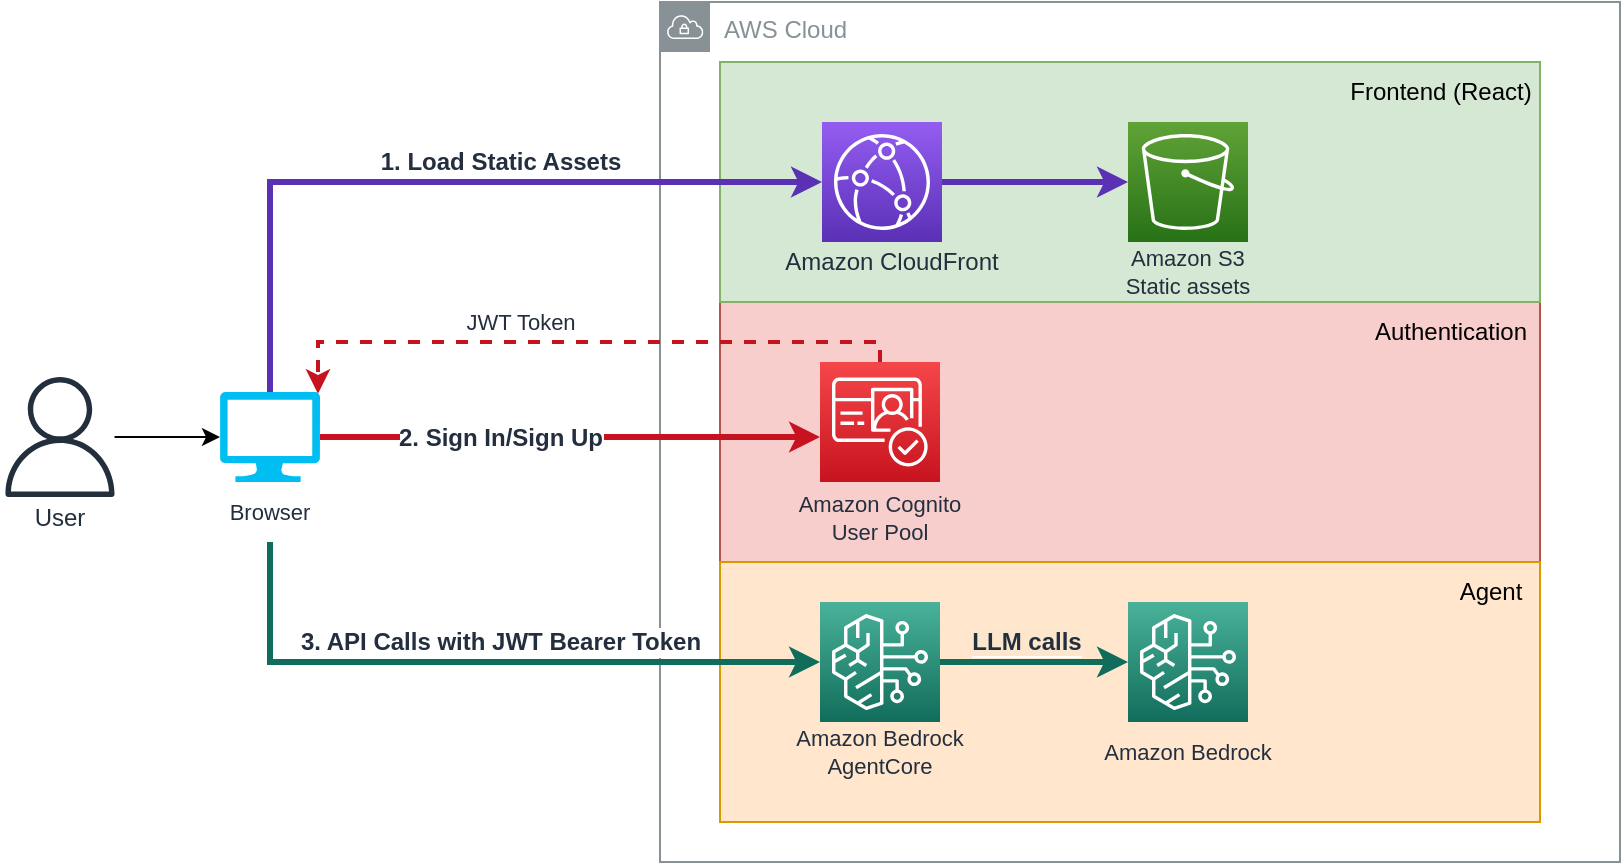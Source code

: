 <mxfile version="27.0.5">
  <diagram name="AWS AgentCore Simple Architecture" id="simple-architecture">
    <mxGraphModel dx="2052" dy="1258" grid="1" gridSize="10" guides="1" tooltips="1" connect="1" arrows="1" fold="1" page="1" pageScale="1" pageWidth="1169" pageHeight="827" math="0" shadow="0">
      <root>
        <mxCell id="0" />
        <mxCell id="1" parent="0" />
        <mxCell id="OhggSYJSpCa1kSrFaGi9-24" value="AWS Cloud" style="sketch=0;outlineConnect=0;gradientColor=none;html=1;whiteSpace=wrap;fontSize=12;fontStyle=0;shape=mxgraph.aws4.group;grIcon=mxgraph.aws4.group_vpc;strokeColor=#879196;fillColor=none;verticalAlign=top;align=left;spacingLeft=30;fontColor=#879196;dashed=0;" parent="1" vertex="1">
          <mxGeometry x="370" y="40" width="480" height="430" as="geometry" />
        </mxCell>
        <mxCell id="OhggSYJSpCa1kSrFaGi9-17" value="" style="rounded=0;whiteSpace=wrap;html=1;fillColor=#f8cecc;strokeColor=#b85450;" parent="1" vertex="1">
          <mxGeometry x="400" y="190" width="410" height="130" as="geometry" />
        </mxCell>
        <mxCell id="OhggSYJSpCa1kSrFaGi9-16" value="" style="rounded=0;whiteSpace=wrap;html=1;fillColor=#d5e8d4;strokeColor=#82b366;" parent="1" vertex="1">
          <mxGeometry x="400" y="70" width="410" height="120" as="geometry" />
        </mxCell>
        <mxCell id="user" value="" style="sketch=0;outlineConnect=0;fontColor=#232F3E;gradientColor=none;fillColor=#232F3D;strokeColor=none;dashed=0;verticalLabelPosition=bottom;verticalAlign=top;align=center;html=1;fontSize=12;fontStyle=0;aspect=fixed;pointerEvents=1;shape=mxgraph.aws4.user;" parent="1" vertex="1">
          <mxGeometry x="40" y="227.5" width="60" height="60" as="geometry" />
        </mxCell>
        <mxCell id="user-label" value="User" style="text;html=1;strokeColor=none;fillColor=none;align=center;verticalAlign=middle;whiteSpace=wrap;rounded=0;fontSize=12;fontColor=#232F3E;" parent="1" vertex="1">
          <mxGeometry x="40" y="287.5" width="60" height="20" as="geometry" />
        </mxCell>
        <mxCell id="flow1" value="1. Load Static Assets" style="edgeStyle=orthogonalEdgeStyle;rounded=0;orthogonalLoop=1;jettySize=auto;html=1;strokeColor=#5A30B5;strokeWidth=3;fontColor=#232F3E;fontSize=12;fontStyle=1;entryX=0;entryY=0.5;entryDx=0;entryDy=0;entryPerimeter=0;exitX=0.5;exitY=0;exitDx=0;exitDy=0;exitPerimeter=0;" parent="1" source="OhggSYJSpCa1kSrFaGi9-1" target="cloudfront" edge="1">
          <mxGeometry x="0.155" y="10" relative="1" as="geometry">
            <mxPoint as="offset" />
            <mxPoint x="220" y="245" as="sourcePoint" />
          </mxGeometry>
        </mxCell>
        <mxCell id="flow1b" value="" style="edgeStyle=orthogonalEdgeStyle;rounded=0;orthogonalLoop=1;jettySize=auto;html=1;strokeColor=#5A30B5;strokeWidth=3;" parent="1" source="cloudfront" target="s3" edge="1">
          <mxGeometry relative="1" as="geometry" />
        </mxCell>
        <mxCell id="flow2" value="2. Sign In/Sign Up" style="edgeStyle=orthogonalEdgeStyle;rounded=0;orthogonalLoop=1;jettySize=auto;html=1;strokeColor=#C7131F;strokeWidth=3;fontColor=#232F3E;fontSize=12;fontStyle=1;exitX=1;exitY=0.5;exitDx=0;exitDy=0;exitPerimeter=0;" parent="1" source="OhggSYJSpCa1kSrFaGi9-1" target="cognito" edge="1">
          <mxGeometry x="-0.28" relative="1" as="geometry">
            <Array as="points">
              <mxPoint x="380" y="258" />
              <mxPoint x="380" y="258" />
            </Array>
            <mxPoint as="offset" />
          </mxGeometry>
        </mxCell>
        <mxCell id="jwt-response" value="JWT Token" style="edgeStyle=orthogonalEdgeStyle;rounded=0;orthogonalLoop=1;jettySize=auto;html=1;strokeColor=#C7131F;strokeWidth=2;dashed=1;fontColor=#232F3E;fontSize=11;exitX=0.5;exitY=0;exitDx=0;exitDy=0;exitPerimeter=0;entryX=0.98;entryY=0.02;entryDx=0;entryDy=0;entryPerimeter=0;" parent="1" source="cognito" target="OhggSYJSpCa1kSrFaGi9-1" edge="1">
          <mxGeometry x="0.199" y="-10" relative="1" as="geometry">
            <Array as="points">
              <mxPoint x="480" y="210" />
              <mxPoint x="199" y="210" />
            </Array>
            <mxPoint x="210" y="260" as="targetPoint" />
            <mxPoint as="offset" />
          </mxGeometry>
        </mxCell>
        <mxCell id="OhggSYJSpCa1kSrFaGi9-1" value="" style="verticalLabelPosition=bottom;html=1;verticalAlign=top;align=center;strokeColor=none;fillColor=#00BEF2;shape=mxgraph.azure.computer;pointerEvents=1;" parent="1" vertex="1">
          <mxGeometry x="150" y="235" width="50" height="45" as="geometry" />
        </mxCell>
        <mxCell id="OhggSYJSpCa1kSrFaGi9-4" value="" style="group" parent="1" vertex="1" connectable="0">
          <mxGeometry x="584" y="100" width="100" height="90" as="geometry" />
        </mxCell>
        <mxCell id="s3-label" value="Amazon S3&lt;br&gt;Static assets" style="text;html=1;strokeColor=none;fillColor=none;align=center;verticalAlign=middle;whiteSpace=wrap;rounded=0;fontSize=11;fontColor=#232F3E;" parent="OhggSYJSpCa1kSrFaGi9-4" vertex="1">
          <mxGeometry y="60" width="100" height="30" as="geometry" />
        </mxCell>
        <mxCell id="s3" value="" style="sketch=0;points=[[0,0,0],[0.25,0,0],[0.5,0,0],[0.75,0,0],[1,0,0],[0,1,0],[0.25,1,0],[0.5,1,0],[0.75,1,0],[1,1,0],[0,0.25,0],[0,0.5,0],[0,0.75,0],[1,0.25,0],[1,0.5,0],[1,0.75,0]];outlineConnect=0;fontColor=#232F3E;gradientColor=#60A337;gradientDirection=north;fillColor=#277116;strokeColor=#ffffff;dashed=0;verticalLabelPosition=bottom;verticalAlign=top;align=center;html=1;fontSize=12;fontStyle=0;aspect=fixed;shape=mxgraph.aws4.resourceIcon;resIcon=mxgraph.aws4.s3;" parent="OhggSYJSpCa1kSrFaGi9-4" vertex="1">
          <mxGeometry x="20" width="60" height="60" as="geometry" />
        </mxCell>
        <mxCell id="OhggSYJSpCa1kSrFaGi9-7" value="Browser" style="text;html=1;strokeColor=none;fillColor=none;align=center;verticalAlign=middle;whiteSpace=wrap;rounded=0;fontSize=11;fontColor=#232F3E;" parent="1" vertex="1">
          <mxGeometry x="145" y="280" width="60" height="30" as="geometry" />
        </mxCell>
        <mxCell id="OhggSYJSpCa1kSrFaGi9-8" style="edgeStyle=orthogonalEdgeStyle;rounded=0;orthogonalLoop=1;jettySize=auto;html=1;entryX=0;entryY=0.5;entryDx=0;entryDy=0;entryPerimeter=0;" parent="1" source="user" target="OhggSYJSpCa1kSrFaGi9-1" edge="1">
          <mxGeometry relative="1" as="geometry" />
        </mxCell>
        <mxCell id="OhggSYJSpCa1kSrFaGi9-9" value="" style="group" parent="1" vertex="1" connectable="0">
          <mxGeometry x="604" y="340" width="206" height="110" as="geometry" />
        </mxCell>
        <mxCell id="OhggSYJSpCa1kSrFaGi9-18" value="" style="rounded=0;whiteSpace=wrap;html=1;fillColor=#ffe6cc;strokeColor=#d79b00;" parent="OhggSYJSpCa1kSrFaGi9-9" vertex="1">
          <mxGeometry x="-204" y="-20" width="410" height="130" as="geometry" />
        </mxCell>
        <mxCell id="OhggSYJSpCa1kSrFaGi9-10" value="" style="sketch=0;points=[[0,0,0],[0.25,0,0],[0.5,0,0],[0.75,0,0],[1,0,0],[0,1,0],[0.25,1,0],[0.5,1,0],[0.75,1,0],[1,1,0],[0,0.25,0],[0,0.5,0],[0,0.75,0],[1,0.25,0],[1,0.5,0],[1,0.75,0]];outlineConnect=0;fontColor=#232F3E;gradientColor=#4AB29A;gradientDirection=north;fillColor=#116D5B;strokeColor=#ffffff;dashed=0;verticalLabelPosition=bottom;verticalAlign=top;align=center;html=1;fontSize=12;fontStyle=0;aspect=fixed;shape=mxgraph.aws4.resourceIcon;resIcon=mxgraph.aws4.bedrock;" parent="OhggSYJSpCa1kSrFaGi9-9" vertex="1">
          <mxGeometry width="60" height="60" as="geometry" />
        </mxCell>
        <mxCell id="OhggSYJSpCa1kSrFaGi9-11" value="Amazon Bedrock" style="text;html=1;strokeColor=none;fillColor=none;align=center;verticalAlign=middle;whiteSpace=wrap;rounded=0;fontSize=11;fontColor=#232F3E;" parent="OhggSYJSpCa1kSrFaGi9-9" vertex="1">
          <mxGeometry x="-40" y="60" width="140" height="30" as="geometry" />
        </mxCell>
        <mxCell id="OhggSYJSpCa1kSrFaGi9-6" value="" style="group" parent="OhggSYJSpCa1kSrFaGi9-9" vertex="1" connectable="0">
          <mxGeometry x="-173" y="-240" width="110" height="80" as="geometry" />
        </mxCell>
        <mxCell id="cloudfront" value="" style="sketch=0;points=[[0,0,0],[0.25,0,0],[0.5,0,0],[0.75,0,0],[1,0,0],[0,1,0],[0.25,1,0],[0.5,1,0],[0.75,1,0],[1,1,0],[0,0.25,0],[0,0.5,0],[0,0.75,0],[1,0.25,0],[1,0.5,0],[1,0.75,0]];outlineConnect=0;fontColor=#232F3E;gradientColor=#945DF2;gradientDirection=north;fillColor=#5A30B5;strokeColor=#ffffff;dashed=0;verticalLabelPosition=bottom;verticalAlign=top;align=center;html=1;fontSize=12;fontStyle=0;aspect=fixed;shape=mxgraph.aws4.resourceIcon;resIcon=mxgraph.aws4.cloudfront;" parent="OhggSYJSpCa1kSrFaGi9-6" vertex="1">
          <mxGeometry x="20" width="60" height="60" as="geometry" />
        </mxCell>
        <mxCell id="cloudfront-label" value="Amazon CloudFront" style="text;html=1;strokeColor=none;fillColor=none;align=center;verticalAlign=middle;whiteSpace=wrap;rounded=0;fontSize=12;fontColor=#232F3E;" parent="OhggSYJSpCa1kSrFaGi9-6" vertex="1">
          <mxGeometry y="60" width="110" height="20" as="geometry" />
        </mxCell>
        <mxCell id="OhggSYJSpCa1kSrFaGi9-13" value="" style="group" parent="OhggSYJSpCa1kSrFaGi9-9" vertex="1" connectable="0">
          <mxGeometry x="-174" y="-120" width="100" height="92.5" as="geometry" />
        </mxCell>
        <mxCell id="cognito" value="" style="sketch=0;points=[[0,0,0],[0.25,0,0],[0.5,0,0],[0.75,0,0],[1,0,0],[0,1,0],[0.25,1,0],[0.5,1,0],[0.75,1,0],[1,1,0],[0,0.25,0],[0,0.5,0],[0,0.75,0],[1,0.25,0],[1,0.5,0],[1,0.75,0]];outlineConnect=0;fontColor=#232F3E;gradientColor=#F54749;gradientDirection=north;fillColor=#C7131F;strokeColor=#ffffff;dashed=0;verticalLabelPosition=bottom;verticalAlign=top;align=center;html=1;fontSize=12;fontStyle=0;aspect=fixed;shape=mxgraph.aws4.resourceIcon;resIcon=mxgraph.aws4.cognito;" parent="OhggSYJSpCa1kSrFaGi9-13" vertex="1">
          <mxGeometry x="20" width="60" height="60" as="geometry" />
        </mxCell>
        <mxCell id="cognito-label" value="Amazon Cognito&lt;br&gt;User Pool" style="text;html=1;strokeColor=none;fillColor=none;align=center;verticalAlign=middle;whiteSpace=wrap;rounded=0;fontSize=11;fontColor=#232F3E;" parent="OhggSYJSpCa1kSrFaGi9-13" vertex="1">
          <mxGeometry y="62.5" width="100" height="30" as="geometry" />
        </mxCell>
        <mxCell id="OhggSYJSpCa1kSrFaGi9-12" value="&lt;span style=&quot;background-color: light-dark(rgb(252, 230, 204), rgb(237, 237, 237));&quot;&gt;LLM calls&lt;/span&gt;" style="edgeStyle=orthogonalEdgeStyle;rounded=0;orthogonalLoop=1;jettySize=auto;html=1;strokeColor=#116D5B;strokeWidth=3;fontColor=#232F3E;fontSize=12;fontStyle=1;entryX=0;entryY=0.5;entryDx=0;entryDy=0;entryPerimeter=0;exitX=1;exitY=0.5;exitDx=0;exitDy=0;exitPerimeter=0;" parent="OhggSYJSpCa1kSrFaGi9-9" source="bedrock" target="OhggSYJSpCa1kSrFaGi9-10" edge="1">
          <mxGeometry x="-0.091" y="10" relative="1" as="geometry">
            <Array as="points" />
            <mxPoint x="-104" y="30" as="sourcePoint" />
            <mxPoint x="293.5" y="220" as="targetPoint" />
            <mxPoint as="offset" />
          </mxGeometry>
        </mxCell>
        <mxCell id="OhggSYJSpCa1kSrFaGi9-23" value="" style="group" parent="OhggSYJSpCa1kSrFaGi9-9" vertex="1" connectable="0">
          <mxGeometry x="-179" width="110" height="90" as="geometry" />
        </mxCell>
        <mxCell id="bedrock" value="" style="sketch=0;points=[[0,0,0],[0.25,0,0],[0.5,0,0],[0.75,0,0],[1,0,0],[0,1,0],[0.25,1,0],[0.5,1,0],[0.75,1,0],[1,1,0],[0,0.25,0],[0,0.5,0],[0,0.75,0],[1,0.25,0],[1,0.5,0],[1,0.75,0]];outlineConnect=0;fontColor=#232F3E;gradientColor=#4AB29A;gradientDirection=north;fillColor=#116D5B;strokeColor=#ffffff;dashed=0;verticalLabelPosition=bottom;verticalAlign=top;align=center;html=1;fontSize=12;fontStyle=0;aspect=fixed;shape=mxgraph.aws4.resourceIcon;resIcon=mxgraph.aws4.bedrock;" parent="OhggSYJSpCa1kSrFaGi9-23" vertex="1">
          <mxGeometry x="25" width="60" height="60" as="geometry" />
        </mxCell>
        <mxCell id="bedrock-label" value="Amazon Bedrock&lt;br&gt;AgentCore" style="text;html=1;strokeColor=none;fillColor=none;align=center;verticalAlign=middle;whiteSpace=wrap;rounded=0;fontSize=11;fontColor=#232F3E;" parent="OhggSYJSpCa1kSrFaGi9-23" vertex="1">
          <mxGeometry y="60" width="110" height="30" as="geometry" />
        </mxCell>
        <mxCell id="OhggSYJSpCa1kSrFaGi9-19" value="Frontend (React)" style="text;html=1;align=center;verticalAlign=middle;resizable=0;points=[];autosize=1;strokeColor=none;fillColor=none;" parent="1" vertex="1">
          <mxGeometry x="705" y="70" width="110" height="30" as="geometry" />
        </mxCell>
        <mxCell id="OhggSYJSpCa1kSrFaGi9-20" value="Authentication" style="text;html=1;align=center;verticalAlign=middle;resizable=0;points=[];autosize=1;strokeColor=none;fillColor=none;" parent="1" vertex="1">
          <mxGeometry x="715" y="190" width="100" height="30" as="geometry" />
        </mxCell>
        <mxCell id="OhggSYJSpCa1kSrFaGi9-21" value="Agent" style="text;html=1;align=center;verticalAlign=middle;resizable=0;points=[];autosize=1;strokeColor=none;fillColor=none;" parent="1" vertex="1">
          <mxGeometry x="760" y="320" width="50" height="30" as="geometry" />
        </mxCell>
        <mxCell id="flow3" value="3. API Calls with JWT Bearer Token" style="edgeStyle=orthogonalEdgeStyle;rounded=0;orthogonalLoop=1;jettySize=auto;html=1;strokeColor=#116D5B;strokeWidth=3;fontColor=#232F3E;fontSize=12;fontStyle=1;entryX=0;entryY=0.5;entryDx=0;entryDy=0;entryPerimeter=0;" parent="1" target="bedrock" edge="1">
          <mxGeometry x="0.045" y="10" relative="1" as="geometry">
            <Array as="points">
              <mxPoint x="175" y="370" />
            </Array>
            <mxPoint x="175" y="310" as="sourcePoint" />
            <mxPoint as="offset" />
          </mxGeometry>
        </mxCell>
      </root>
    </mxGraphModel>
  </diagram>
</mxfile>
